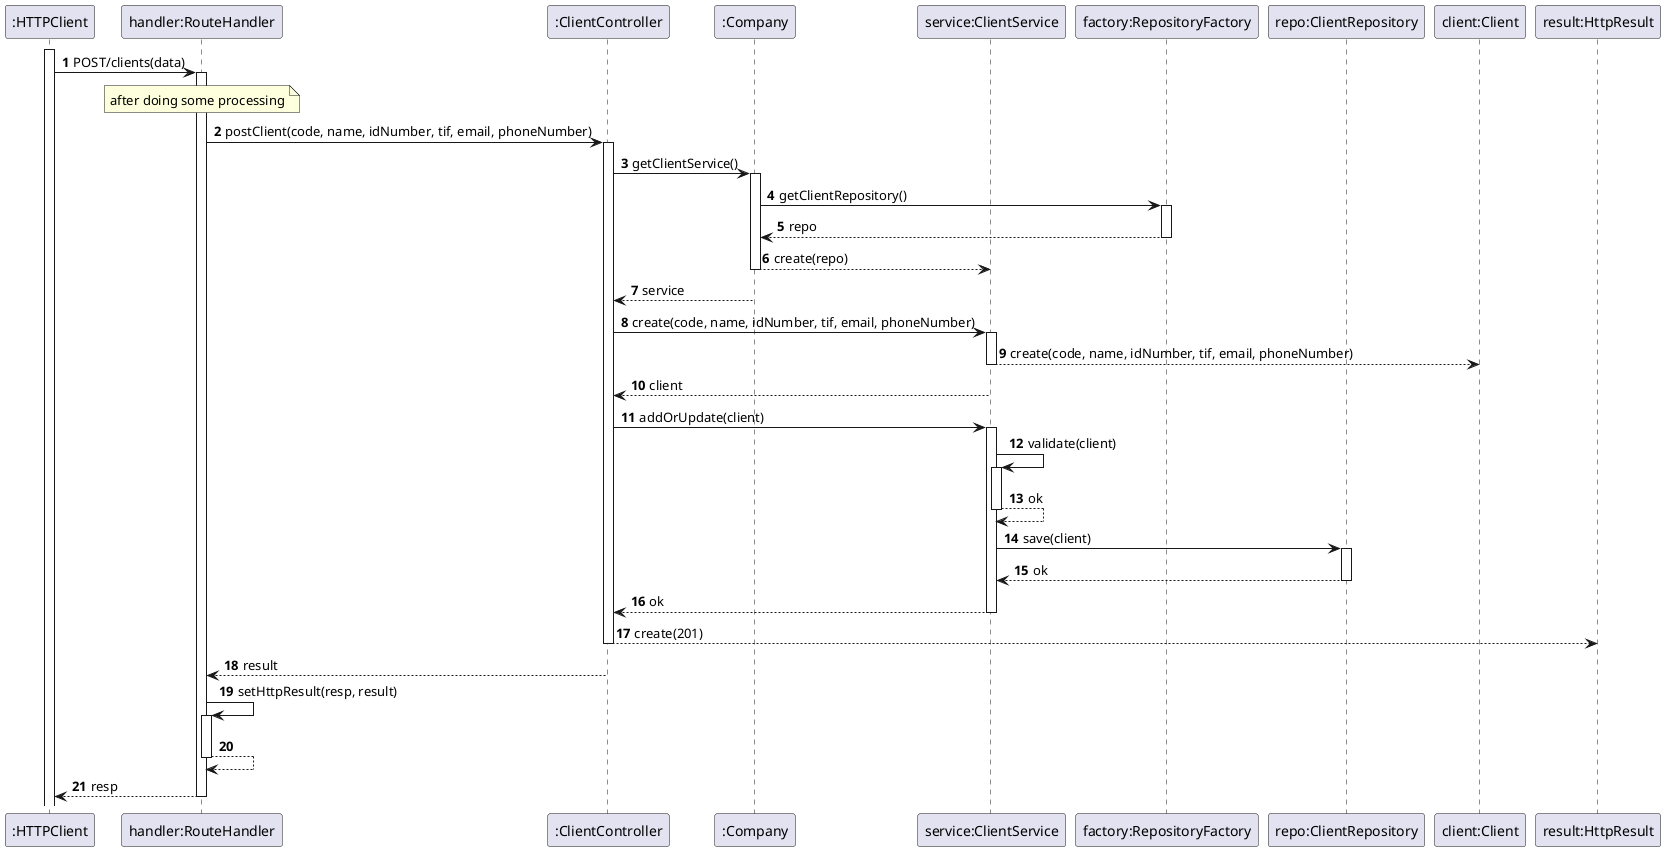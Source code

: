 @startuml
'https://plantuml.com/sequence-diagram
autoactivate on
autonumber

participant ":HTTPClient" as HTTPClient
participant "handler:RouteHandler" as System
participant ":ClientController" as Ctrl
participant ":Company" as Company
participant "service:ClientService" as Service
participant "factory:RepositoryFactory" as Factory
participant "repo:ClientRepository" as Repo
participant "client:Client" as Client
participant "result:HttpResult" as Result

activate HTTPClient

HTTPClient -> System: POST/clients(data)

note over System: after doing some processing

System -> Ctrl: postClient(code, name, idNumber, tif, email, phoneNumber)
Ctrl -> Company: getClientService()
Company -> Factory : getClientRepository()
Factory --> Company: repo
Company -->Service: create(repo)
Company --> Ctrl: service
Ctrl -> Service: create(code, name, idNumber, tif, email, phoneNumber)
Service --> Client: create(code, name, idNumber, tif, email, phoneNumber)
Service --> Ctrl: client
Ctrl -> Service: addOrUpdate(client)
Service -> Service : validate(client)
Service --> Service : ok
Service -> Repo: save(client)
Repo --> Service : ok
Service --> Ctrl: ok
Ctrl --> Result: create(201)
Ctrl --> System: result
System -> System: setHttpResult(resp, result)
System --> System:
System --> HTTPClient: resp
@enduml
